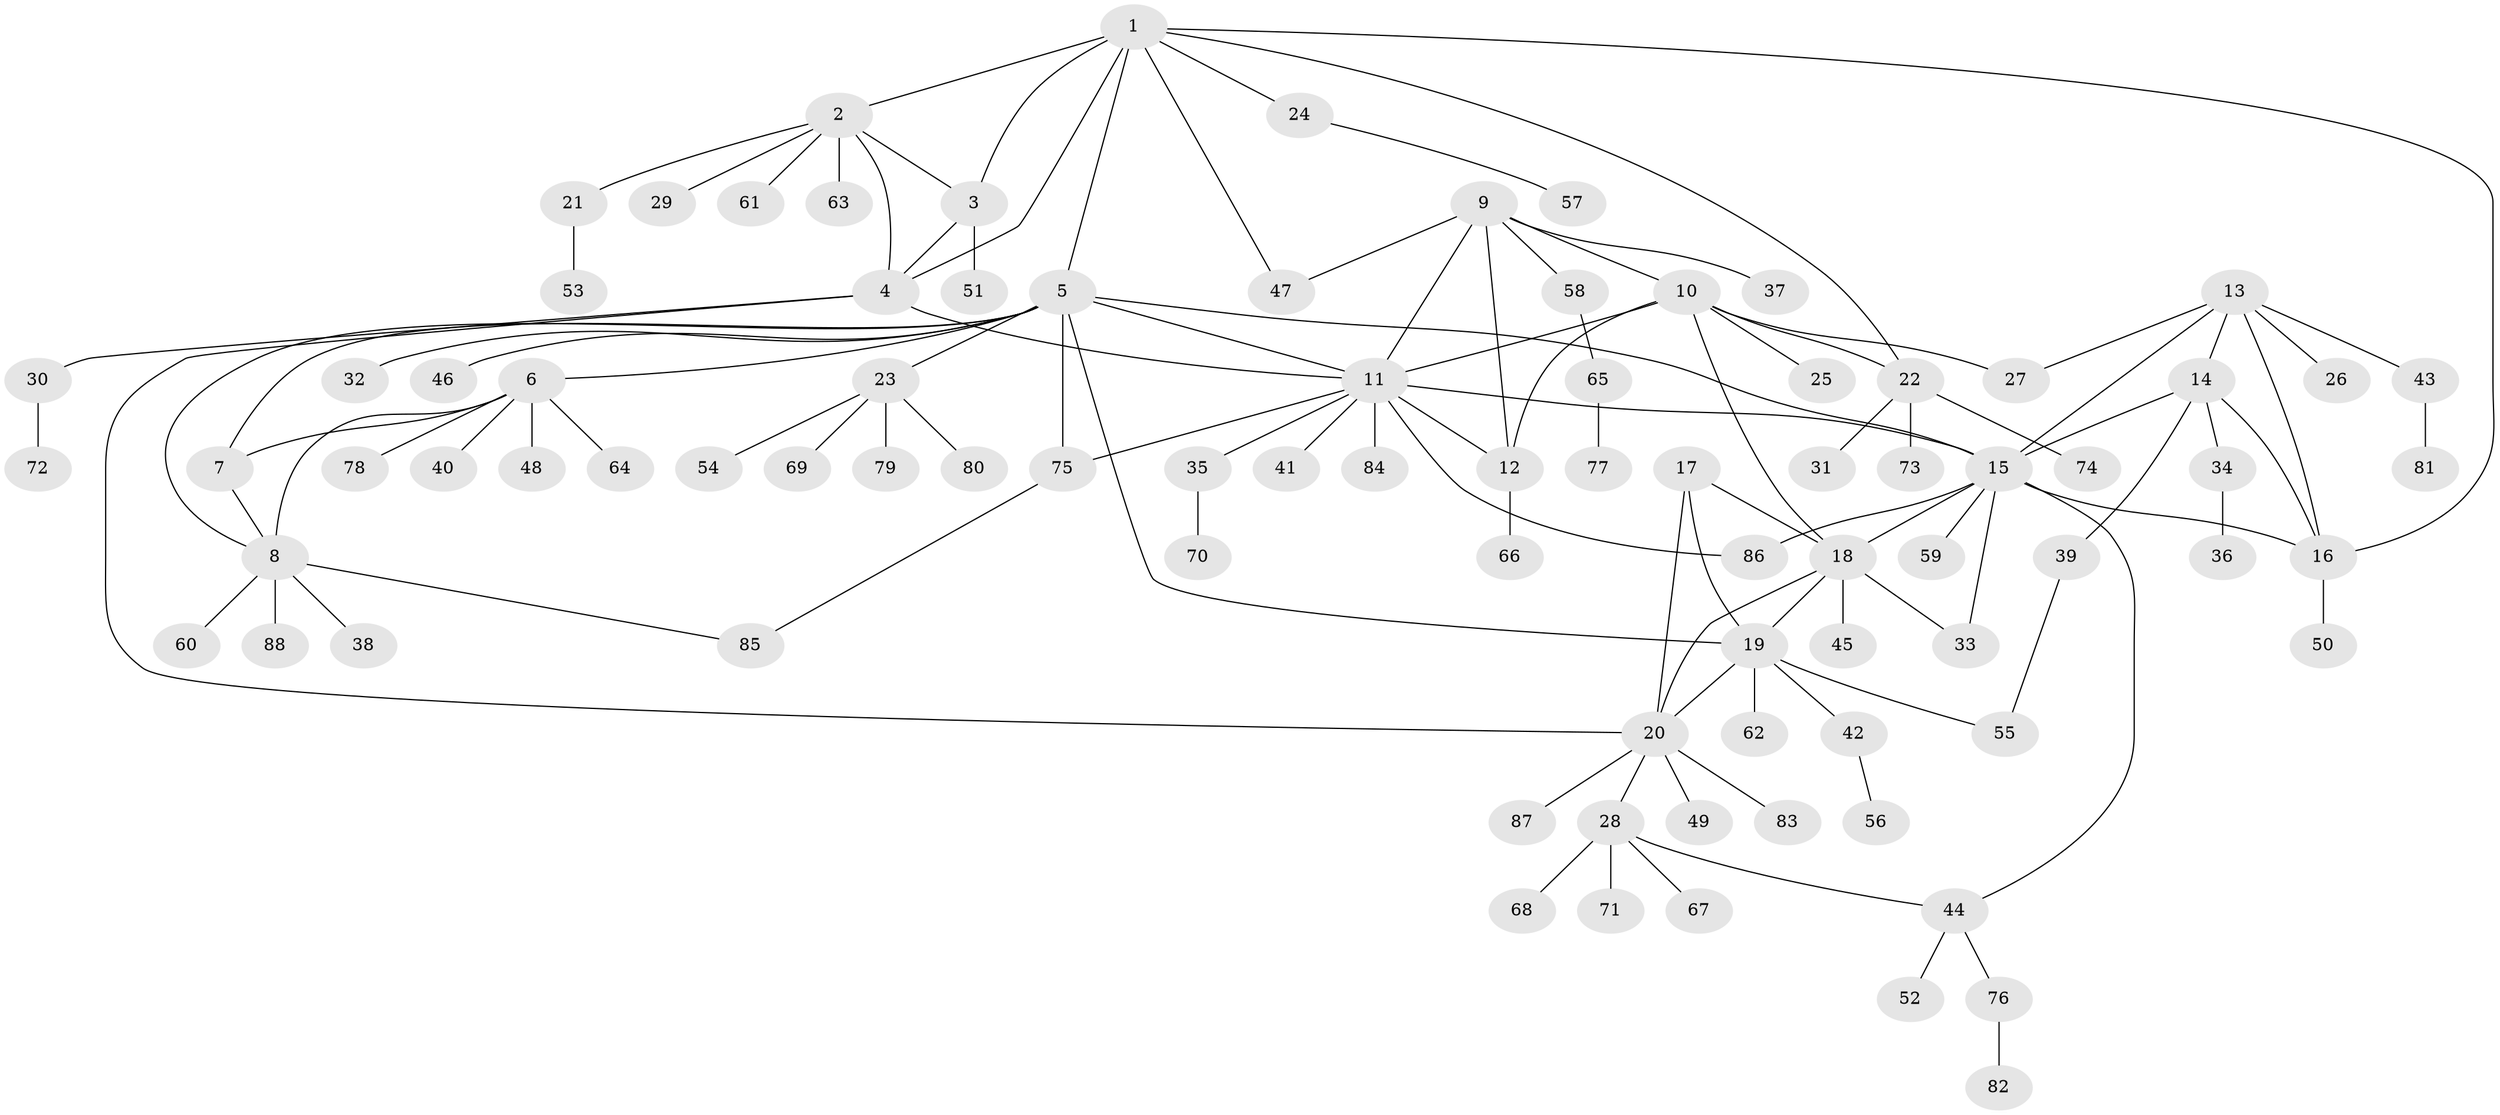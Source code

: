 // Generated by graph-tools (version 1.1) at 2025/50/03/09/25 03:50:31]
// undirected, 88 vertices, 117 edges
graph export_dot {
graph [start="1"]
  node [color=gray90,style=filled];
  1;
  2;
  3;
  4;
  5;
  6;
  7;
  8;
  9;
  10;
  11;
  12;
  13;
  14;
  15;
  16;
  17;
  18;
  19;
  20;
  21;
  22;
  23;
  24;
  25;
  26;
  27;
  28;
  29;
  30;
  31;
  32;
  33;
  34;
  35;
  36;
  37;
  38;
  39;
  40;
  41;
  42;
  43;
  44;
  45;
  46;
  47;
  48;
  49;
  50;
  51;
  52;
  53;
  54;
  55;
  56;
  57;
  58;
  59;
  60;
  61;
  62;
  63;
  64;
  65;
  66;
  67;
  68;
  69;
  70;
  71;
  72;
  73;
  74;
  75;
  76;
  77;
  78;
  79;
  80;
  81;
  82;
  83;
  84;
  85;
  86;
  87;
  88;
  1 -- 2;
  1 -- 3;
  1 -- 4;
  1 -- 5;
  1 -- 16;
  1 -- 22;
  1 -- 24;
  1 -- 47;
  2 -- 3;
  2 -- 4;
  2 -- 21;
  2 -- 29;
  2 -- 61;
  2 -- 63;
  3 -- 4;
  3 -- 51;
  4 -- 11;
  4 -- 20;
  4 -- 30;
  5 -- 6;
  5 -- 7;
  5 -- 8;
  5 -- 11;
  5 -- 15;
  5 -- 19;
  5 -- 23;
  5 -- 32;
  5 -- 46;
  5 -- 75;
  6 -- 7;
  6 -- 8;
  6 -- 40;
  6 -- 48;
  6 -- 64;
  6 -- 78;
  7 -- 8;
  8 -- 38;
  8 -- 60;
  8 -- 85;
  8 -- 88;
  9 -- 10;
  9 -- 11;
  9 -- 12;
  9 -- 37;
  9 -- 47;
  9 -- 58;
  10 -- 11;
  10 -- 12;
  10 -- 18;
  10 -- 22;
  10 -- 25;
  10 -- 27;
  11 -- 12;
  11 -- 15;
  11 -- 35;
  11 -- 41;
  11 -- 75;
  11 -- 84;
  11 -- 86;
  12 -- 66;
  13 -- 14;
  13 -- 15;
  13 -- 16;
  13 -- 26;
  13 -- 27;
  13 -- 43;
  14 -- 15;
  14 -- 16;
  14 -- 34;
  14 -- 39;
  15 -- 16;
  15 -- 18;
  15 -- 33;
  15 -- 44;
  15 -- 59;
  15 -- 86;
  16 -- 50;
  17 -- 18;
  17 -- 19;
  17 -- 20;
  18 -- 19;
  18 -- 20;
  18 -- 33;
  18 -- 45;
  19 -- 20;
  19 -- 42;
  19 -- 55;
  19 -- 62;
  20 -- 28;
  20 -- 49;
  20 -- 83;
  20 -- 87;
  21 -- 53;
  22 -- 31;
  22 -- 73;
  22 -- 74;
  23 -- 54;
  23 -- 69;
  23 -- 79;
  23 -- 80;
  24 -- 57;
  28 -- 44;
  28 -- 67;
  28 -- 68;
  28 -- 71;
  30 -- 72;
  34 -- 36;
  35 -- 70;
  39 -- 55;
  42 -- 56;
  43 -- 81;
  44 -- 52;
  44 -- 76;
  58 -- 65;
  65 -- 77;
  75 -- 85;
  76 -- 82;
}
